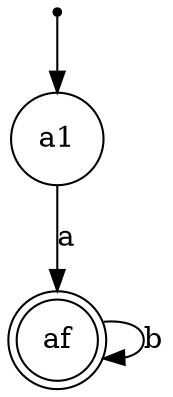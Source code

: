 digraph finite_state_machine {
    node [shape = point ]; ai;
    node [shape = doublecircle]; af;

    node [shape = circle];
    ai -> a1;
    a1 -> af [ label = "a" ];
    af -> af  [ label = "b" ];
}
